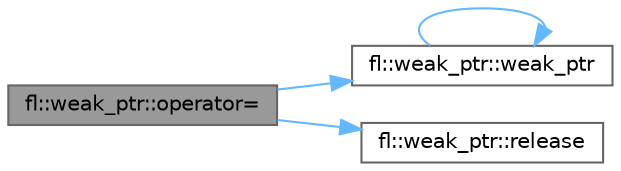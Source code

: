 digraph "fl::weak_ptr::operator="
{
 // INTERACTIVE_SVG=YES
 // LATEX_PDF_SIZE
  bgcolor="transparent";
  edge [fontname=Helvetica,fontsize=10,labelfontname=Helvetica,labelfontsize=10];
  node [fontname=Helvetica,fontsize=10,shape=box,height=0.2,width=0.4];
  rankdir="LR";
  Node1 [id="Node000001",label="fl::weak_ptr::operator=",height=0.2,width=0.4,color="gray40", fillcolor="grey60", style="filled", fontcolor="black",tooltip=" "];
  Node1 -> Node2 [id="edge1_Node000001_Node000002",color="steelblue1",style="solid",tooltip=" "];
  Node2 [id="Node000002",label="fl::weak_ptr::weak_ptr",height=0.2,width=0.4,color="grey40", fillcolor="white", style="filled",URL="$d1/dd6/classfl_1_1weak__ptr_a27df6e2a1650d985bdeda33f0303c83f.html#a27df6e2a1650d985bdeda33f0303c83f",tooltip=" "];
  Node2 -> Node2 [id="edge2_Node000002_Node000002",color="steelblue1",style="solid",tooltip=" "];
  Node1 -> Node3 [id="edge3_Node000001_Node000003",color="steelblue1",style="solid",tooltip=" "];
  Node3 [id="Node000003",label="fl::weak_ptr::release",height=0.2,width=0.4,color="grey40", fillcolor="white", style="filled",URL="$d1/dd6/classfl_1_1weak__ptr_a69515256a080168ea95d80d3125fabca.html#a69515256a080168ea95d80d3125fabca",tooltip=" "];
}
